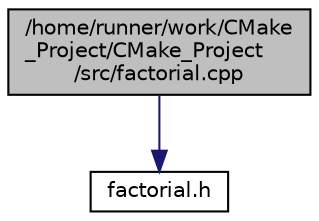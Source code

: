 digraph "/home/runner/work/CMake_Project/CMake_Project/src/factorial.cpp"
{
 // LATEX_PDF_SIZE
  edge [fontname="Helvetica",fontsize="10",labelfontname="Helvetica",labelfontsize="10"];
  node [fontname="Helvetica",fontsize="10",shape=record];
  Node1 [label="/home/runner/work/CMake\l_Project/CMake_Project\l/src/factorial.cpp",height=0.2,width=0.4,color="black", fillcolor="grey75", style="filled", fontcolor="black",tooltip="computes the factorial of a non-negative number"];
  Node1 -> Node2 [color="midnightblue",fontsize="10",style="solid",fontname="Helvetica"];
  Node2 [label="factorial.h",height=0.2,width=0.4,color="black", fillcolor="white", style="filled",URL="$d1/ded/factorial_8h.html",tooltip="factorial"];
}
